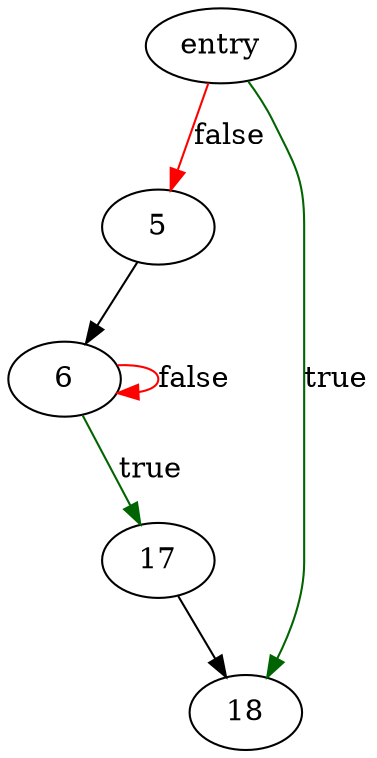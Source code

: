 digraph "hash_string" {
	// Node definitions.
	2 [label=entry];
	5;
	6;
	17;
	18;

	// Edge definitions.
	2 -> 5 [
		color=red
		label=false
	];
	2 -> 18 [
		color=darkgreen
		label=true
	];
	5 -> 6;
	6 -> 6 [
		color=red
		label=false
	];
	6 -> 17 [
		color=darkgreen
		label=true
	];
	17 -> 18;
}